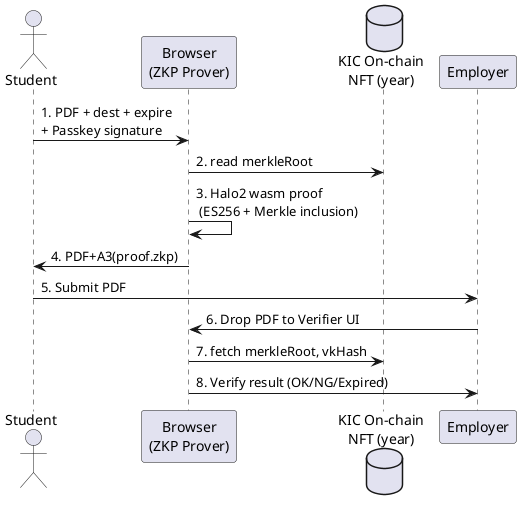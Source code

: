@startuml certificate-workflow
actor Student
participant "Browser\n(ZKP Prover)" as B
database "KIC On-chain\nNFT (year)" as NFT
Student -> B : 1. PDF + dest + expire\n+ Passkey signature
B -> NFT : 2. read merkleRoot
B -> B : 3. Halo2 wasm proof\n (ES256 + Merkle inclusion)
B -> Student : 4. PDF+A3(proof.zkp)
Student -> Employer : 5. Submit PDF
Employer -> B : 6. Drop PDF to Verifier UI
B -> NFT : 7. fetch merkleRoot, vkHash
B -> Employer : 8. Verify result (OK/NG/Expired)
@enduml